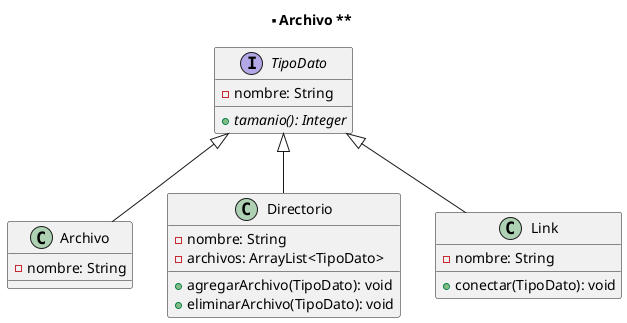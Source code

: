 @startuml

title ** Archivo **

'Clases 
interface TipoDato{   
   - nombre: String 

   + {abstract}tamanio(): Integer 
}

class Archivo{
  - nombre: String 
}

class Directorio{
   - nombre: String 
   - archivos: ArrayList<TipoDato>
   + agregarArchivo(TipoDato): void 
   + eliminarArchivo(TipoDato): void
}

class Link{
   - nombre: String 
   + conectar(TipoDato): void
}

'Relaciones 

TipoDato <|-- Archivo 
TipoDato <|-- Directorio 
TipoDato <|-- Link 

@enduml